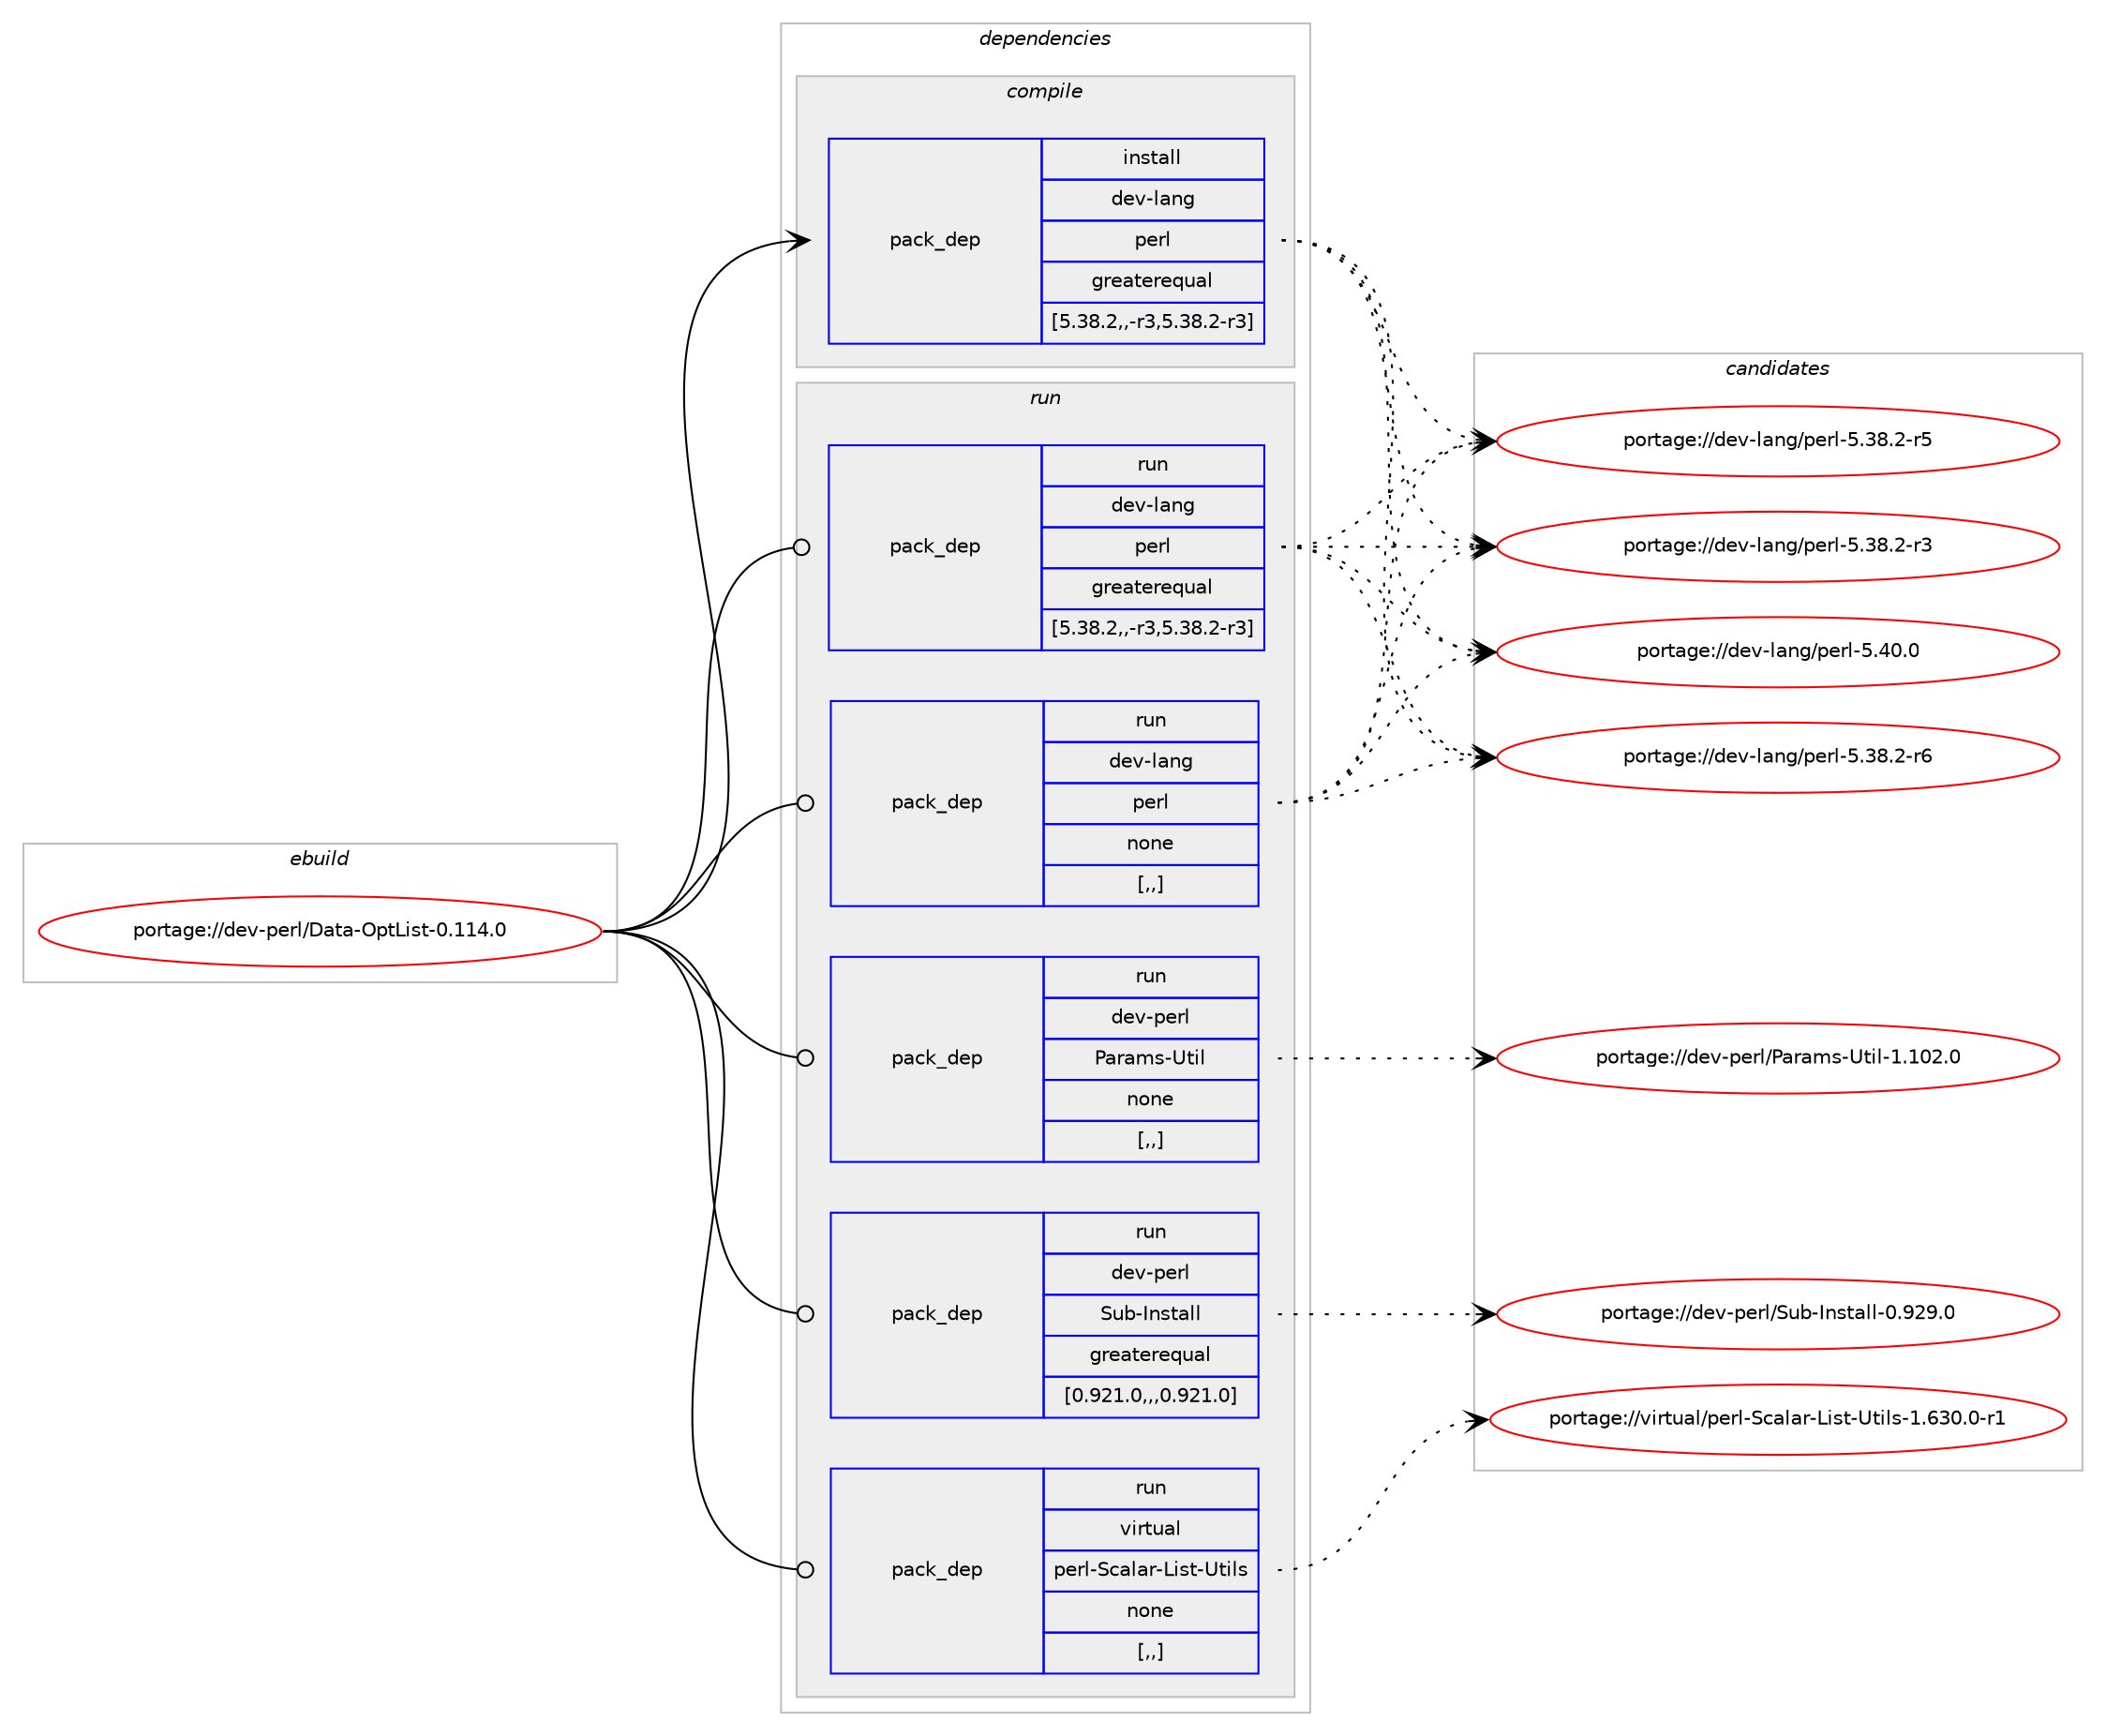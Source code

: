 digraph prolog {

# *************
# Graph options
# *************

newrank=true;
concentrate=true;
compound=true;
graph [rankdir=LR,fontname=Helvetica,fontsize=10,ranksep=1.5];#, ranksep=2.5, nodesep=0.2];
edge  [arrowhead=vee];
node  [fontname=Helvetica,fontsize=10];

# **********
# The ebuild
# **********

subgraph cluster_leftcol {
color=gray;
label=<<i>ebuild</i>>;
id [label="portage://dev-perl/Data-OptList-0.114.0", color=red, width=4, href="../dev-perl/Data-OptList-0.114.0.svg"];
}

# ****************
# The dependencies
# ****************

subgraph cluster_midcol {
color=gray;
label=<<i>dependencies</i>>;
subgraph cluster_compile {
fillcolor="#eeeeee";
style=filled;
label=<<i>compile</i>>;
subgraph pack97445 {
dependency128516 [label=<<TABLE BORDER="0" CELLBORDER="1" CELLSPACING="0" CELLPADDING="4" WIDTH="220"><TR><TD ROWSPAN="6" CELLPADDING="30">pack_dep</TD></TR><TR><TD WIDTH="110">install</TD></TR><TR><TD>dev-lang</TD></TR><TR><TD>perl</TD></TR><TR><TD>greaterequal</TD></TR><TR><TD>[5.38.2,,-r3,5.38.2-r3]</TD></TR></TABLE>>, shape=none, color=blue];
}
id:e -> dependency128516:w [weight=20,style="solid",arrowhead="vee"];
}
subgraph cluster_compileandrun {
fillcolor="#eeeeee";
style=filled;
label=<<i>compile and run</i>>;
}
subgraph cluster_run {
fillcolor="#eeeeee";
style=filled;
label=<<i>run</i>>;
subgraph pack97446 {
dependency128517 [label=<<TABLE BORDER="0" CELLBORDER="1" CELLSPACING="0" CELLPADDING="4" WIDTH="220"><TR><TD ROWSPAN="6" CELLPADDING="30">pack_dep</TD></TR><TR><TD WIDTH="110">run</TD></TR><TR><TD>dev-lang</TD></TR><TR><TD>perl</TD></TR><TR><TD>greaterequal</TD></TR><TR><TD>[5.38.2,,-r3,5.38.2-r3]</TD></TR></TABLE>>, shape=none, color=blue];
}
id:e -> dependency128517:w [weight=20,style="solid",arrowhead="odot"];
subgraph pack97447 {
dependency128518 [label=<<TABLE BORDER="0" CELLBORDER="1" CELLSPACING="0" CELLPADDING="4" WIDTH="220"><TR><TD ROWSPAN="6" CELLPADDING="30">pack_dep</TD></TR><TR><TD WIDTH="110">run</TD></TR><TR><TD>dev-lang</TD></TR><TR><TD>perl</TD></TR><TR><TD>none</TD></TR><TR><TD>[,,]</TD></TR></TABLE>>, shape=none, color=blue];
}
id:e -> dependency128518:w [weight=20,style="solid",arrowhead="odot"];
subgraph pack97448 {
dependency128519 [label=<<TABLE BORDER="0" CELLBORDER="1" CELLSPACING="0" CELLPADDING="4" WIDTH="220"><TR><TD ROWSPAN="6" CELLPADDING="30">pack_dep</TD></TR><TR><TD WIDTH="110">run</TD></TR><TR><TD>dev-perl</TD></TR><TR><TD>Params-Util</TD></TR><TR><TD>none</TD></TR><TR><TD>[,,]</TD></TR></TABLE>>, shape=none, color=blue];
}
id:e -> dependency128519:w [weight=20,style="solid",arrowhead="odot"];
subgraph pack97449 {
dependency128520 [label=<<TABLE BORDER="0" CELLBORDER="1" CELLSPACING="0" CELLPADDING="4" WIDTH="220"><TR><TD ROWSPAN="6" CELLPADDING="30">pack_dep</TD></TR><TR><TD WIDTH="110">run</TD></TR><TR><TD>dev-perl</TD></TR><TR><TD>Sub-Install</TD></TR><TR><TD>greaterequal</TD></TR><TR><TD>[0.921.0,,,0.921.0]</TD></TR></TABLE>>, shape=none, color=blue];
}
id:e -> dependency128520:w [weight=20,style="solid",arrowhead="odot"];
subgraph pack97450 {
dependency128521 [label=<<TABLE BORDER="0" CELLBORDER="1" CELLSPACING="0" CELLPADDING="4" WIDTH="220"><TR><TD ROWSPAN="6" CELLPADDING="30">pack_dep</TD></TR><TR><TD WIDTH="110">run</TD></TR><TR><TD>virtual</TD></TR><TR><TD>perl-Scalar-List-Utils</TD></TR><TR><TD>none</TD></TR><TR><TD>[,,]</TD></TR></TABLE>>, shape=none, color=blue];
}
id:e -> dependency128521:w [weight=20,style="solid",arrowhead="odot"];
}
}

# **************
# The candidates
# **************

subgraph cluster_choices {
rank=same;
color=gray;
label=<<i>candidates</i>>;

subgraph choice97445 {
color=black;
nodesep=1;
choice10010111845108971101034711210111410845534652484648 [label="portage://dev-lang/perl-5.40.0", color=red, width=4,href="../dev-lang/perl-5.40.0.svg"];
choice100101118451089711010347112101114108455346515646504511454 [label="portage://dev-lang/perl-5.38.2-r6", color=red, width=4,href="../dev-lang/perl-5.38.2-r6.svg"];
choice100101118451089711010347112101114108455346515646504511453 [label="portage://dev-lang/perl-5.38.2-r5", color=red, width=4,href="../dev-lang/perl-5.38.2-r5.svg"];
choice100101118451089711010347112101114108455346515646504511451 [label="portage://dev-lang/perl-5.38.2-r3", color=red, width=4,href="../dev-lang/perl-5.38.2-r3.svg"];
dependency128516:e -> choice10010111845108971101034711210111410845534652484648:w [style=dotted,weight="100"];
dependency128516:e -> choice100101118451089711010347112101114108455346515646504511454:w [style=dotted,weight="100"];
dependency128516:e -> choice100101118451089711010347112101114108455346515646504511453:w [style=dotted,weight="100"];
dependency128516:e -> choice100101118451089711010347112101114108455346515646504511451:w [style=dotted,weight="100"];
}
subgraph choice97446 {
color=black;
nodesep=1;
choice10010111845108971101034711210111410845534652484648 [label="portage://dev-lang/perl-5.40.0", color=red, width=4,href="../dev-lang/perl-5.40.0.svg"];
choice100101118451089711010347112101114108455346515646504511454 [label="portage://dev-lang/perl-5.38.2-r6", color=red, width=4,href="../dev-lang/perl-5.38.2-r6.svg"];
choice100101118451089711010347112101114108455346515646504511453 [label="portage://dev-lang/perl-5.38.2-r5", color=red, width=4,href="../dev-lang/perl-5.38.2-r5.svg"];
choice100101118451089711010347112101114108455346515646504511451 [label="portage://dev-lang/perl-5.38.2-r3", color=red, width=4,href="../dev-lang/perl-5.38.2-r3.svg"];
dependency128517:e -> choice10010111845108971101034711210111410845534652484648:w [style=dotted,weight="100"];
dependency128517:e -> choice100101118451089711010347112101114108455346515646504511454:w [style=dotted,weight="100"];
dependency128517:e -> choice100101118451089711010347112101114108455346515646504511453:w [style=dotted,weight="100"];
dependency128517:e -> choice100101118451089711010347112101114108455346515646504511451:w [style=dotted,weight="100"];
}
subgraph choice97447 {
color=black;
nodesep=1;
choice10010111845108971101034711210111410845534652484648 [label="portage://dev-lang/perl-5.40.0", color=red, width=4,href="../dev-lang/perl-5.40.0.svg"];
choice100101118451089711010347112101114108455346515646504511454 [label="portage://dev-lang/perl-5.38.2-r6", color=red, width=4,href="../dev-lang/perl-5.38.2-r6.svg"];
choice100101118451089711010347112101114108455346515646504511453 [label="portage://dev-lang/perl-5.38.2-r5", color=red, width=4,href="../dev-lang/perl-5.38.2-r5.svg"];
choice100101118451089711010347112101114108455346515646504511451 [label="portage://dev-lang/perl-5.38.2-r3", color=red, width=4,href="../dev-lang/perl-5.38.2-r3.svg"];
dependency128518:e -> choice10010111845108971101034711210111410845534652484648:w [style=dotted,weight="100"];
dependency128518:e -> choice100101118451089711010347112101114108455346515646504511454:w [style=dotted,weight="100"];
dependency128518:e -> choice100101118451089711010347112101114108455346515646504511453:w [style=dotted,weight="100"];
dependency128518:e -> choice100101118451089711010347112101114108455346515646504511451:w [style=dotted,weight="100"];
}
subgraph choice97448 {
color=black;
nodesep=1;
choice100101118451121011141084780971149710911545851161051084549464948504648 [label="portage://dev-perl/Params-Util-1.102.0", color=red, width=4,href="../dev-perl/Params-Util-1.102.0.svg"];
dependency128519:e -> choice100101118451121011141084780971149710911545851161051084549464948504648:w [style=dotted,weight="100"];
}
subgraph choice97449 {
color=black;
nodesep=1;
choice100101118451121011141084783117984573110115116971081084548465750574648 [label="portage://dev-perl/Sub-Install-0.929.0", color=red, width=4,href="../dev-perl/Sub-Install-0.929.0.svg"];
dependency128520:e -> choice100101118451121011141084783117984573110115116971081084548465750574648:w [style=dotted,weight="100"];
}
subgraph choice97450 {
color=black;
nodesep=1;
choice118105114116117971084711210111410845839997108971144576105115116458511610510811545494654514846484511449 [label="portage://virtual/perl-Scalar-List-Utils-1.630.0-r1", color=red, width=4,href="../virtual/perl-Scalar-List-Utils-1.630.0-r1.svg"];
dependency128521:e -> choice118105114116117971084711210111410845839997108971144576105115116458511610510811545494654514846484511449:w [style=dotted,weight="100"];
}
}

}
